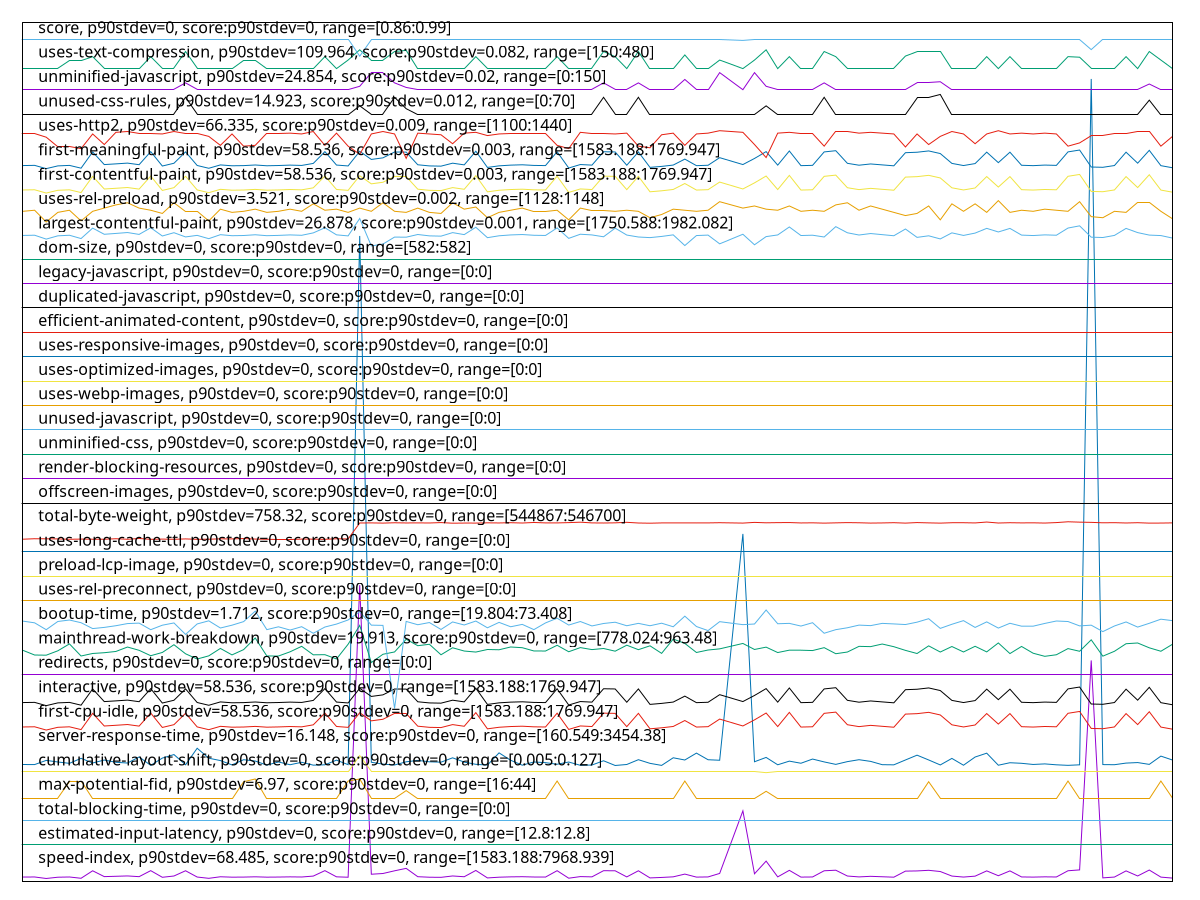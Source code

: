 reset

$speedIndexP90Stdev68485ScoreP90Stdev0Range15831887968939 <<EOF
0 0.18194308493495326
1 0.18541375935605453
2 0.12372065860204007
3 0.17564528990538086
4 0.18485036750955874
5 0.13241710288588449
6 0.4390849839740669
7 0.20018219031416207
8 0.21374762725935925
9 0.22800234420913812
10 0.19827185162824668
11 0.4447320745930896
12 0.17293333155811785
13 0.22526498242190307
14 0.44047144727566545
15 0.18305011039685626
16 0.13055474847547188
17 0.1940791549910439
18 0.1776075645130173
19 0.18073613927582555
20 0.19259954574288063
21 0.17797789021572452
22 0.1826092195831155
23 0.19026017118187788
24 0.18410124829081997
25 0.22221205345812356
26 0.4449213772642908
27 0.1912520343825732
28 0.1746438298495847
29 12.14001913941219
30 0.29759271584283153
31 0.3274438277201841
32 0.43812078229689666
33 0.5380864508292214
34 0.19671998370638422
35 0.17510447889441538
36 0.17062048947886366
37 0.22664636503550728
38 0.1949219846772352
39 0.45283596011787663
40 0.14639972076751473
41 0.1763373925144034
42 0.18993274906667956
43 0.19637223883920818
44 0.18444391247000214
45 0.18147509711857523
46 0.44258237905054676
47 0.1354593059527871
48 0.2011401822615615
49 0.18996605579908676
50 0.4429079194294503
51 0.438857670229722
52 0.1880060392750038
53 0.43934767436074296
54 0.14732722858694824
55 0.16606593495227795
56 0.19120913079506519
57 0.3036462615014117
58 0.18010274683918315
59 0.18727667828735495
60 0.33092240543372187
62 2.8929547109605314
63 0.31591518213987557
64 0.8354593059527868
65 0.18976790896730433
66 0.45740368679852184
67 0.18035113603002362
68 0.18557408328832414
69 0.43941918033992433
70 0.46254948286875885
71 0.22422344138303973
72 0.18851523711622598
73 0.2121314039562341
74 0.19442915794177296
75 0.17701086593411297
76 0.425001316853435
77 0.4334352589242316
78 0.45835321093259696
79 0.4087619326341181
80 0.22279746161926228
81 0.18204752129928403
82 0.21914501147213672
83 0.43529065091035557
84 0.23684499940304438
85 0.4345793545911314
86 0.18711578983419752
87 0.1801716183875528
88 0.1908529181145644
89 0.18523029006736635
90 0.44019069222056384
91 0.47515184717856274
92 9.05577729187588
93 0.14890167734434145
94 0.18218244179158072
95 0.43479311983415725
96 0.22685072159706188
97 0.46970309156495293
98 0.17973580826180635
99 0.14020410401872097
EOF

$estimatedInputLatencyP90Stdev0ScoreP90Stdev0Range128128 <<EOF
0 1.5000000000001847
1 1.5000000000001847
2 1.5000000000001847
3 1.5000000000001847
4 1.5000000000001847
5 1.5000000000001847
6 1.5000000000001847
7 1.5000000000001847
8 1.5000000000001847
9 1.5000000000001847
10 1.5000000000001847
11 1.5000000000001847
12 1.5000000000001847
13 1.5000000000001847
14 1.5000000000001847
15 1.5000000000001847
16 1.5000000000001847
17 1.5000000000001847
18 1.5000000000001847
19 1.5000000000001847
20 1.5000000000001847
21 1.5000000000001847
22 1.5000000000001847
23 1.5000000000001847
24 1.5000000000001847
25 1.5000000000001847
26 1.5000000000001847
27 1.5000000000001847
28 1.5000000000001847
29 1.5000000000001847
30 1.5000000000001847
31 1.5000000000001847
32 1.5000000000001847
33 1.5000000000001847
34 1.5000000000001847
35 1.5000000000001847
36 1.5000000000001847
37 1.5000000000001847
38 1.5000000000001847
39 1.5000000000001847
40 1.5000000000001847
41 1.5000000000001847
42 1.5000000000001847
43 1.5000000000001847
44 1.5000000000001847
45 1.5000000000001847
46 1.5000000000001847
47 1.5000000000001847
48 1.5000000000001847
49 1.5000000000001847
50 1.5000000000001847
51 1.5000000000001847
52 1.5000000000001847
53 1.5000000000001847
54 1.5000000000001847
55 1.5000000000001847
56 1.5000000000001847
57 1.5000000000001847
58 1.5000000000001847
59 1.5000000000001847
60 1.5000000000001847
62 1.5000000000001847
63 1.5000000000001847
64 1.5000000000001847
65 1.5000000000001847
66 1.5000000000001847
67 1.5000000000001847
68 1.5000000000001847
69 1.5000000000001847
70 1.5000000000001847
71 1.5000000000001847
72 1.5000000000001847
73 1.5000000000001847
74 1.5000000000001847
75 1.5000000000001847
76 1.5000000000001847
77 1.5000000000001847
78 1.5000000000001847
79 1.5000000000001847
80 1.5000000000001847
81 1.5000000000001847
82 1.5000000000001847
83 1.5000000000001847
84 1.5000000000001847
85 1.5000000000001847
86 1.5000000000001847
87 1.5000000000001847
88 1.5000000000001847
89 1.5000000000001847
90 1.5000000000001847
91 1.5000000000001847
92 1.5000000000001847
93 1.5000000000001847
94 1.5000000000001847
95 1.5000000000001847
96 1.5000000000001847
97 1.5000000000001847
98 1.5000000000001847
99 1.5000000000001847
EOF

$totalBlockingTimeP90Stdev0ScoreP90Stdev0Range00 <<EOF
0 2.5
1 2.5
2 2.5
3 2.5
4 2.5
5 2.5
6 2.5
7 2.5
8 2.5
9 2.5
10 2.5
11 2.5
12 2.5
13 2.5
14 2.5
15 2.5
16 2.5
17 2.5
18 2.5
19 2.5
20 2.5
21 2.5
22 2.5
23 2.5
24 2.5
25 2.5
26 2.5
27 2.5
28 2.5
29 2.5
30 2.5
31 2.5
32 2.5
33 2.5
34 2.5
35 2.5
36 2.5
37 2.5
38 2.5
39 2.5
40 2.5
41 2.5
42 2.5
43 2.5
44 2.5
45 2.5
46 2.5
47 2.5
48 2.5
49 2.5
50 2.5
51 2.5
52 2.5
53 2.5
54 2.5
55 2.5
56 2.5
57 2.5
58 2.5
59 2.5
60 2.5
62 2.5
63 2.5
64 2.5
65 2.5
66 2.5
67 2.5
68 2.5
69 2.5
70 2.5
71 2.5
72 2.5
73 2.5
74 2.5
75 2.5
76 2.5
77 2.5
78 2.5
79 2.5
80 2.5
81 2.5
82 2.5
83 2.5
84 2.5
85 2.5
86 2.5
87 2.5
88 2.5
89 2.5
90 2.5
91 2.5
92 2.5
93 2.5
94 2.5
95 2.5
96 2.5
97 2.5
98 2.5
99 2.5
EOF

$maxPotentialFidP90Stdev697ScoreP90Stdev0Range1644 <<EOF
0 3.4157171717171715
1 3.4157171717171715
2 3.4157171717171715
3 3.4157171717171715
4 4.087717171717172
5 4.087717171717172
6 3.4157171717171715
7 3.4157171717171715
8 3.4157171717171715
9 3.4157171717171715
10 3.4157171717171715
11 3.4157171717171715
12 3.4157171717171715
13 3.4157171717171715
14 3.4157171717171715
15 3.4157171717171715
16 3.4157171717171715
17 3.4157171717171715
18 3.4157171717171715
19 4.087717171717172
20 4.199717171717172
21 3.4157171717171715
22 3.4157171717171715
23 3.4157171717171715
24 3.4157171717171715
25 3.4157171717171715
26 3.4157171717171715
27 3.4157171717171715
28 4.115717171717171
29 4.199717171717172
30 3.4157171717171715
31 3.4157171717171715
32 3.4157171717171715
33 3.7237171717171713
34 3.4157171717171715
35 3.4157171717171715
36 3.4157171717171715
37 3.4157171717171715
38 3.4157171717171715
39 3.4157171717171715
40 3.4157171717171715
41 3.4157171717171715
42 3.4157171717171715
43 3.4157171717171715
44 3.4157171717171715
45 3.4157171717171715
46 4.115717171717171
47 3.4157171717171715
48 3.4157171717171715
49 3.4157171717171715
50 3.4157171717171715
51 3.4157171717171715
52 3.4157171717171715
53 3.4157171717171715
54 3.4157171717171715
55 3.4157171717171715
56 3.4157171717171715
57 4.115717171717171
58 3.4157171717171715
59 3.4157171717171715
60 3.4157171717171715
62 3.4157171717171715
63 3.4157171717171715
64 3.6957171717171713
65 3.4157171717171715
66 3.4157171717171715
67 3.4157171717171715
68 3.4157171717171715
69 3.4157171717171715
70 3.4157171717171715
71 3.4157171717171715
72 3.4157171717171715
73 3.4157171717171715
74 3.4157171717171715
75 3.4157171717171715
76 3.4157171717171715
77 3.4157171717171715
78 4.087717171717172
79 3.4157171717171715
80 3.4157171717171715
81 3.4157171717171715
82 3.4157171717171715
83 3.4157171717171715
84 3.4157171717171715
85 3.4157171717171715
86 3.4157171717171715
87 3.4157171717171715
88 3.4157171717171715
89 3.4157171717171715
90 4.115717171717171
91 3.4157171717171715
92 3.4157171717171715
93 3.4157171717171715
94 3.4157171717171715
95 3.4157171717171715
96 3.4157171717171715
97 3.4157171717171715
98 4.115717171717171
99 3.4157171717171715
EOF

$cumulativeLayoutShiftP90Stdev0ScoreP90Stdev0Range00050127 <<EOF
0 4.493633407964106
1 4.493633407964106
2 4.493633407964106
3 4.493633407964106
4 4.493633407964106
5 4.493633407964106
6 4.493633407964106
7 4.493633407964106
8 4.493633407964106
9 4.493633407964106
10 4.493633407964106
11 4.493633407964106
12 4.493633407964106
13 4.493633407964106
14 4.493633407964106
15 4.493633407964106
16 4.493633407964106
17 4.493633407964106
18 4.493633407964106
19 4.493633407964106
20 4.493633407964106
21 4.493633407964106
22 4.493633407964106
23 4.493633407964106
24 4.493633407964106
25 4.493633407964106
26 4.493633407964106
27 4.493633407964106
28 4.493633407964106
29 5.158779713740845
30 4.493633407964106
31 4.493633407964106
32 4.493633407964106
33 4.493633407964106
34 4.493633407964106
35 4.493633407964106
36 4.493633407964106
37 4.493633407964106
38 4.493633407964106
39 4.493633407964106
40 4.493633407964106
41 4.493633407964106
42 4.493633407964106
43 4.493633407964106
44 4.493633407964106
45 4.493633407964106
46 4.493633407964106
47 4.493633407964106
48 4.493633407964106
49 4.493633407964106
50 4.493633407964106
51 4.493633407964106
52 4.493633407964106
53 4.493633407964106
54 4.493633407964106
55 4.493633407964106
56 4.493633407964106
57 4.493633407964106
58 4.493633407964106
59 4.493633407964106
60 4.493633407964106
62 4.493633407964106
63 4.493633407964106
64 4.458779713740845
65 4.493633407964106
66 4.493633407964106
67 4.493633407964106
68 4.493633407964106
69 4.493633407964106
70 4.493633407964106
71 4.493633407964106
72 4.493633407964106
73 4.493633407964106
74 4.493633407964106
75 4.493633407964106
76 4.493633407964106
77 4.493633407964106
78 4.493633407964106
79 4.493633407964106
80 4.493633407964106
81 4.493633407964106
82 4.493633407964106
83 4.493633407964106
84 4.493633407964106
85 4.493633407964106
86 4.493633407964106
87 4.493633407964106
88 4.493633407964106
89 4.493633407964106
90 4.493633407964106
91 4.493633407964106
92 4.493633407964106
93 4.493633407964106
94 4.493633407964106
95 4.493633407964106
96 4.493633407964106
97 4.493633407964106
98 4.493633407964106
99 4.493633407964106
EOF

$serverResponseTimeP90Stdev16148ScoreP90Stdev0Range160549345438 <<EOF
0 4.792812508702137
1 4.789951985147036
2 4.961651709463316
3 4.896576933303859
4 4.840809532293832
5 5.04594749613779
6 4.856145354099683
7 4.975689622074017
8 4.884093096176825
9 4.85356661346195
10 5.1026200180339085
11 4.758896092102561
12 5.056159992173312
13 5.200031518680424
14 4.781891285935053
15 5.458896092102561
16 5.051830781897384
17 4.95453028664256
18 4.777322987123177
19 4.9893603630045105
20 4.935727681065454
21 4.767195879850494
22 4.897089265880892
23 4.783522211305274
24 4.883743002249186
25 4.766803091541435
26 4.780465293595645
27 4.9720520607770835
28 4.78694630069511
29 26.448316424386835
30 4.885100683578322
31 4.809608478352531
32 4.772942543589545
33 4.903501961970087
34 4.961258921154258
35 4.90355319522779
36 4.888917561277218
37 5.0672007592083705
38 4.892034251120834
39 4.800898824542972
40 4.77020156430242
41 5.269862448930003
42 4.9668006518624965
43 4.7650696996558075
44 4.896790405210956
45 4.868953668525504
46 4.803477565180704
47 4.894698380521405
48 4.76012569028744
49 4.772242355734267
50 4.946392737544021
51 4.753132350610941
52 4.793760323969647
53 4.99023986726175
54 4.8404935938713285
55 4.756675984268752
56 5.068515746156088
57 4.977508402722484
58 5.259675569523333
59 4.988506475376123
60 4.967560611851762
62 14.239593352343116
63 4.90610631923667
64 5.08330507987977
65 4.781848591553634
66 4.931261848768984
67 4.844694721002998
68 5.016616456102659
69 4.8994118402301075
70 4.79827738952382
71 4.911084484110173
72 4.989744612437285
73 4.92117743587772
74 4.786007024303883
75 4.779474783946714
76 4.978541606752833
77 5.1756871823950785
78 4.979258872360679
79 4.775145573670787
80 5.042719800902483
81 4.7634900075432896
82 5.099281317406911
83 5.2574896171946595
84 4.763908412481199
85 4.865862595310739
86 4.842440457664053
87 4.794870377886552
88 4.818087582502424
89 4.780729998760445
90 4.758580153680057
91 4.780431138090509
92 32.87874775962312
93 4.789687279982236
94 4.7847603483664365
95 4.8511330337210445
96 4.872454607801895
97 4.798371317162943
98 5.136698673282877
99 4.976671592846664
EOF

$firstCpuIdleP90Stdev58536ScoreP90Stdev0Range15831881769947 <<EOF
0 6.33110110638206
1 6.33862516322334
2 6.204881014257411
3 6.3174481496284285
4 6.337403788999593
5 6.223733990125976
6 6.888557678188934
7 6.370641567098543
8 6.400050006574141
9 6.430952732549936
10 6.366500153898984
11 6.9007999762699805
12 6.311568909377043
13 6.425018420314514
14 6.891563384695471
15 6.333501021064192
16 6.219696601785152
17 6.3574108288891935
18 6.321702154439796
19 6.328484575229384
20 6.3542031917745225
21 6.322504981584864
22 6.332545216185689
23 6.349131673955675
24 6.335779777381443
25 6.418399991655171
26 6.901210364536211
27 6.351281928976842
28 6.315277089635514
29 6.914264464456021
30 6.5818173335606955
31 6.646531402150666
32 6.886467390439274
33 6.882273760840034
34 6.363135867585274
35 6.31627572827938
36 6.306554911185968
37 6.428013112424243
38 6.359237994937343
39 6.918368347118311
40 6.254046833961642
41 6.31894855523796
42 6.348421857272536
43 6.362381993314906
44 6.3365226372550065
45 6.330086558053917
46 6.8961396625986096
47 6.230329166169837
48 6.372718392807662
49 6.3484940627627156
50 6.896845399875523
51 6.888064885916961
52 6.344244953238818
53 6.889127163297935
54 6.256057573289917
55 6.296681116359123
56 6.351188918514914
57 6.59494078338633
58 6.327111447094068
59 6.34266377538603
60 6.654072592498092
62 6.371834793419338
63 6.621538511972944
64 6.902499456903292
65 6.348064501287232
66 6.928270697788733
67 6.3276499287157595
68 6.338972728633705
69 6.889282180734484
70 6.939426242051455
71 6.42276046896901
72 6.345348840563288
73 6.39654620456754
74 6.358169598447032
75 6.320408574725867
76 6.858025770238988
77 6.8763096689391725
78 6.930329166169837
79 6.822820494517749
80 6.4196690949317485
81 6.331327513427544
82 6.41175096744914
83 6.880331963476964
84 6.450122678282177
85 6.878789947923935
86 6.3423149861537995
87 6.327260753361901
88 6.350416686916532
89 6.338227421116409
90 6.890954737286709
91 6.966746841421129
92 6.27115831131278
93 6.259470812478325
94 6.331620006853871
95 6.8792533684710895
96 6.428456135940272
97 6.95493451275619
98 6.326315962880205
99 6.240615388966026
EOF

$interactiveP90Stdev58536ScoreP90Stdev0Range15831881769947 <<EOF
0 7.33110110638206
1 7.33862516322334
2 7.204881014257411
3 7.3174481496284285
4 7.337403788999593
5 7.223733990125976
6 7.888557678188934
7 7.370641567098543
8 7.400050006574141
9 7.430952732549936
10 7.366500153898984
11 7.9007999762699805
12 7.311568909377043
13 7.425018420314514
14 7.891563384695471
15 7.333501021064192
16 7.219696601785152
17 7.3574108288891935
18 7.321702154439796
19 7.328484575229384
20 7.3542031917745225
21 7.322504981584864
22 7.332545216185689
23 7.349131673955675
24 7.335779777381443
25 7.418399991655171
26 7.901210364536211
27 7.351281928976842
28 7.315277089635514
29 7.914264464456021
30 7.5818173335606955
31 7.646531402150666
32 7.886467390439274
33 7.882273760840034
34 7.363135867585274
35 7.31627572827938
36 7.306554911185968
37 7.428013112424243
38 7.359237994937343
39 7.918368347118311
40 7.254046833961642
41 7.31894855523796
42 7.348421857272536
43 7.362381993314906
44 7.3365226372550065
45 7.330086558053917
46 7.8961396625986096
47 7.230329166169837
48 7.372718392807662
49 7.3484940627627156
50 7.896845399875523
51 7.888064885916961
52 7.344244953238818
53 7.889127163297935
54 7.256057573289917
55 7.296681116359123
56 7.351188918514914
57 7.59494078338633
58 7.327111447094068
59 7.34266377538603
60 7.654072592498092
62 7.371834793419338
63 7.621538511972944
64 7.902499456903292
65 7.348064501287232
66 7.928270697788733
67 7.3276499287157595
68 7.338972728633705
69 7.889282180734484
70 7.939426242051455
71 7.42276046896901
72 7.345348840563288
73 7.39654620456754
74 7.358169598447032
75 7.320408574725867
76 7.858025770238988
77 7.8763096689391725
78 7.930329166169837
79 7.822820494517749
80 7.4196690949317485
81 7.331327513427544
82 7.41175096744914
83 7.880331963476964
84 7.450122678282177
85 7.878789947923935
86 7.3423149861537995
87 7.327260753361901
88 7.350416686916532
89 7.338227421116409
90 7.890954737286709
91 7.966746841421129
92 7.27115831131278
93 7.259470812478325
94 7.331620006853871
95 7.8792533684710895
96 7.428456135940272
97 7.95493451275619
98 7.326315962880205
99 7.240615388966026
EOF

$redirectsP90Stdev0ScoreP90Stdev0Range00 <<EOF
0 8.5
1 8.5
2 8.5
3 8.5
4 8.5
5 8.5
6 8.5
7 8.5
8 8.5
9 8.5
10 8.5
11 8.5
12 8.5
13 8.5
14 8.5
15 8.5
16 8.5
17 8.5
18 8.5
19 8.5
20 8.5
21 8.5
22 8.5
23 8.5
24 8.5
25 8.5
26 8.5
27 8.5
28 8.5
29 8.5
30 8.5
31 8.5
32 8.5
33 8.5
34 8.5
35 8.5
36 8.5
37 8.5
38 8.5
39 8.5
40 8.5
41 8.5
42 8.5
43 8.5
44 8.5
45 8.5
46 8.5
47 8.5
48 8.5
49 8.5
50 8.5
51 8.5
52 8.5
53 8.5
54 8.5
55 8.5
56 8.5
57 8.5
58 8.5
59 8.5
60 8.5
62 8.5
63 8.5
64 8.5
65 8.5
66 8.5
67 8.5
68 8.5
69 8.5
70 8.5
71 8.5
72 8.5
73 8.5
74 8.5
75 8.5
76 8.5
77 8.5
78 8.5
79 8.5
80 8.5
81 8.5
82 8.5
83 8.5
84 8.5
85 8.5
86 8.5
87 8.5
88 8.5
89 8.5
90 8.5
91 8.5
92 8.5
93 8.5
94 8.5
95 8.5
96 8.5
97 8.5
98 8.5
99 8.5
EOF

$mainthreadWorkBreakdownP90Stdev19913ScoreP90Stdev0Range77802496348 <<EOF
0 9.469573940322459
1 9.27850368424892
2 9.27160939665864
3 9.451090683592325
4 9.734117604143867
5 9.238516816225282
6 9.341832640256806
7 9.373053914058508
8 9.424268621872034
9 9.60558838549646
10 9.47134675713139
11 9.250237105128765
12 9.383493835266645
13 9.700401254833295
14 9.3289304734807
15 9.114912088713796
16 9.244360545706574
17 9.548694097906175
18 9.283723644852994
19 9.499547676369744
20 9.97689501714453
21 9.239009265338876
22 9.237630407820816
23 9.40962646822791
24 9.635135332311956
25 9.286908149120883
26 9.292522069015828
27 9.116422265995475
28 9.720099219376962
29 10.492686218720369
30 8.970558838549643
31 9.309035529291599
32 9.404308017801117
33 9.92541766980375
34 9.660315896986946
35 9.718359232508938
36 9.289009265338878
37 9.57581162909462
38 9.4418326402568
39 9.399974465601511
40 9.50450499744656
41 9.49386809659298
42 9.607853651418978
43 9.578569344130738
44 9.444557525352005
45 9.442554898956733
46 9.677617275844458
47 9.412843802436711
48 9.582935726271245
49 9.500631064419638
50 9.546100532574595
51 9.435956080834611
52 9.681031589698694
53 9.497610709856275
54 9.655719705260083
55 9.346363172101844
56 9.932574596921281
57 9.753421609396657
58 9.382476107098558
59 9.48316553585759
60 9.530736120230536
62 9.752469541110383
63 9.505555555555556
64 9.601451812942294
65 9.379816881885166
66 9.477288976435393
67 9.47617275844459
68 9.461103815568684
69 9.580145181294231
70 9.33208214780769
71 9.400992193769603
72 9.633625155030273
73 9.622233165535857
74 9.729094623185237
75 9.619508280440648
76 9.468851681622528
77 9.340125483329679
78 9.653585759101187
79 9.401156343474135
80 9.626796527321808
81 9.403158969869407
82 9.63638287006639
83 9.406540453782732
84 9.772988254176699
85 9.33772889764354
86 9.629587072298825
87 9.351714452469535
88 9.22541766980375
89 9.289534544393373
90 9.542062449843147
91 9.43241044721675
92 9.901320493178668
93 9.23211497774859
94 9.431458378930465
95 9.741471510906834
96 9.771445246954105
97 9.573809002699342
98 9.432640256803094
99 9.719705260086084
EOF

$bootupTimeP90Stdev1712ScoreP90Stdev0Range1980473408 <<EOF
0 10.666836464385906
1 10.597317977713509
2 10.316535518556154
3 10.652692010387625
4 10.712279284678255
5 10.602133110989516
6 10.361677393018748
7 10.410129671608606
8 10.478745320791754
9 10.566922448908695
10 10.58558109035323
11 10.316535518556154
12 10.500112474704048
13 10.592502844437496
14 10.122726404196738
15 10.551273265761658
16 10.679777135065187
17 10.385151167739302
18 10.500714366363548
19 10.646673093792614
20 11.075821847017036
21 10.318341193534657
22 10.434807229648158
23 10.300886335409121
24 10.43871952543492
25 10.16997489946759
26 10.425176963096138
27 10.546157186655897
28 10.714686851316259
29 11.058066043061746
30 10.502820987171805
31 10.492588828960283
32 7.089794331969729
33 10.654798631195879
34 10.519373007808088
35 10.609355810903534
36 10.326165785108174
37 10.633732423113337
38 10.508839903766818
39 10.670146868513164
40 10.393577650972322
41 10.615675673328296
42 10.43601101296716
43 10.533517461806369
44 10.31924403102391
45 10.593405681926749
46 10.786612904626663
47 10.50583044546931
48 10.65088633540912
49 10.469716945899233
50 10.570232853035947
51 10.622296481582811
52 10.477541537472751
53 10.57534893214171
54 10.478143429132253
55 10.582571632055725
56 10.43601101296716
57 10.870576791127093
58 10.445641279519183
59 10.279820127326577
60 10.644867418814108
62 10.523285303594847
63 10.549166644953402
64 11.122769396458136
65 10.559699748994678
66 10.57504798631196
67 10.464901812623221
68 10.602434056819266
69 10.170576791127091
70 10.317137410215654
71 10.394781434291323
72 10.503723824661055
73 10.48295856240826
74 10.574747040482208
75 10.552477049080661
76 10.527197599381607
77 10.624403102391064
78 10.76644953403337
79 10.369802930422019
80 10.53803164925263
81 10.687300780808949
82 10.408925888289602
83 10.636139989751339
84 10.382442655271545
85 10.579261227928466
86 10.460086679347214
87 10.460387625176962
88 10.572339473844202
89 10.671952543491669
90 10.650886335409123
91 10.472124512537238
92 10.501617203852799
93 10.237687711161485
94 10.46821221675048
95 10.633130531453833
96 10.422769396458133
97 10.578057444609467
98 10.746286163440079
99 10.686698889149449
EOF

$usesRelPreconnectP90Stdev0ScoreP90Stdev0Range00 <<EOF
0 11.5
1 11.5
2 11.5
3 11.5
4 11.5
5 11.5
6 11.5
7 11.5
8 11.5
9 11.5
10 11.5
11 11.5
12 11.5
13 11.5
14 11.5
15 11.5
16 11.5
17 11.5
18 11.5
19 11.5
20 11.5
21 11.5
22 11.5
23 11.5
24 11.5
25 11.5
26 11.5
27 11.5
28 11.5
29 11.5
30 11.5
31 11.5
32 11.5
33 11.5
34 11.5
35 11.5
36 11.5
37 11.5
38 11.5
39 11.5
40 11.5
41 11.5
42 11.5
43 11.5
44 11.5
45 11.5
46 11.5
47 11.5
48 11.5
49 11.5
50 11.5
51 11.5
52 11.5
53 11.5
54 11.5
55 11.5
56 11.5
57 11.5
58 11.5
59 11.5
60 11.5
62 11.5
63 11.5
64 11.5
65 11.5
66 11.5
67 11.5
68 11.5
69 11.5
70 11.5
71 11.5
72 11.5
73 11.5
74 11.5
75 11.5
76 11.5
77 11.5
78 11.5
79 11.5
80 11.5
81 11.5
82 11.5
83 11.5
84 11.5
85 11.5
86 11.5
87 11.5
88 11.5
89 11.5
90 11.5
91 11.5
92 11.5
93 11.5
94 11.5
95 11.5
96 11.5
97 11.5
98 11.5
99 11.5
EOF

$preloadLcpImageP90Stdev0ScoreP90Stdev0Range00 <<EOF
0 12.5
1 12.5
2 12.5
3 12.5
4 12.5
5 12.5
6 12.5
7 12.5
8 12.5
9 12.5
10 12.5
11 12.5
12 12.5
13 12.5
14 12.5
15 12.5
16 12.5
17 12.5
18 12.5
19 12.5
20 12.5
21 12.5
22 12.5
23 12.5
24 12.5
25 12.5
26 12.5
27 12.5
28 12.5
29 12.5
30 12.5
31 12.5
32 12.5
33 12.5
34 12.5
35 12.5
36 12.5
37 12.5
38 12.5
39 12.5
40 12.5
41 12.5
42 12.5
43 12.5
44 12.5
45 12.5
46 12.5
47 12.5
48 12.5
49 12.5
50 12.5
51 12.5
52 12.5
53 12.5
54 12.5
55 12.5
56 12.5
57 12.5
58 12.5
59 12.5
60 12.5
62 12.5
63 12.5
64 12.5
65 12.5
66 12.5
67 12.5
68 12.5
69 12.5
70 12.5
71 12.5
72 12.5
73 12.5
74 12.5
75 12.5
76 12.5
77 12.5
78 12.5
79 12.5
80 12.5
81 12.5
82 12.5
83 12.5
84 12.5
85 12.5
86 12.5
87 12.5
88 12.5
89 12.5
90 12.5
91 12.5
92 12.5
93 12.5
94 12.5
95 12.5
96 12.5
97 12.5
98 12.5
99 12.5
EOF

$usesLongCacheTtlP90Stdev0ScoreP90Stdev0Range00 <<EOF
0 13.5
1 13.5
2 13.5
3 13.5
4 13.5
5 13.5
6 13.5
7 13.5
8 13.5
9 13.5
10 13.5
11 13.5
12 13.5
13 13.5
14 13.5
15 13.5
16 13.5
17 13.5
18 13.5
19 13.5
20 13.5
21 13.5
22 13.5
23 13.5
24 13.5
25 13.5
26 13.5
27 13.5
28 13.5
29 13.5
30 13.5
31 13.5
32 13.5
33 13.5
34 13.5
35 13.5
36 13.5
37 13.5
38 13.5
39 13.5
40 13.5
41 13.5
42 13.5
43 13.5
44 13.5
45 13.5
46 13.5
47 13.5
48 13.5
49 13.5
50 13.5
51 13.5
52 13.5
53 13.5
54 13.5
55 13.5
56 13.5
57 13.5
58 13.5
59 13.5
60 13.5
62 13.5
63 13.5
64 13.5
65 13.5
66 13.5
67 13.5
68 13.5
69 13.5
70 13.5
71 13.5
72 13.5
73 13.5
74 13.5
75 13.5
76 13.5
77 13.5
78 13.5
79 13.5
80 13.5
81 13.5
82 13.5
83 13.5
84 13.5
85 13.5
86 13.5
87 13.5
88 13.5
89 13.5
90 13.5
91 13.5
92 13.5
93 13.5
94 13.5
95 13.5
96 13.5
97 13.5
98 13.5
99 13.5
EOF

$totalByteWeightP90Stdev75832ScoreP90Stdev0Range544867546700 <<EOF
0 14.02338123386329
1 14.04260769126239
2 14.039076301127864
3 14.035937287674955
4 14.020634597091998
5 14.02769737736105
6 14.022988857181673
7 14.020242220410381
8 14.04260769126239
9 14.020634597091998
10 14.052024731621145
11 14.018280337002295
12 14.02769737736105
13 14.020242220410381
14 14.03515253431172
15 14.018672713683912
16 14.022596480500056
17 14.037899171083012
18 14.03515253431172
19 14.049278094849825
20 14.028482130724285
21 14.020242220410381
22 14.02338123386329
23 14.02338123386329
24 14.02769737736105
25 14.025735493952965
26 14.018672713683912
27 14.04103818453595
28 14.033190650903663
29 14.687674955836371
30 14.691206345970926
31 14.68335881233864
32 14.696307242831892
33 14.688852085881223
34 14.691991099334132
35 14.687674955836371
36 14.70415477646418
37 14.679042668840879
38 14.684535942383462
39 14.684143565701845
40 14.6935606060606
41 14.688852085881223
42 14.699446256284801
43 14.686497825791548
44 14.70847091996194
45 14.691206345970926
46 14.690813969289309
47 14.702585269737739
48 14.72024222041037
49 14.691206345970926
50 14.686890202473165
51 14.6935606060606
52 14.715141323549403
53 14.686890202473165
54 14.678650292159261
55 14.690421592607692
56 14.692383476015749
57 14.691206345970926
58 14.689636839244457
59 14.691206345970926
60 14.699053879603213
62 14.68335881233864
63 14.712002310096466
64 14.69513011278707
65 14.702192893056122
66 14.705724283190648
67 14.68924446256284
68 14.694345359423835
69 14.68178930561217
70 14.693168229378983
71 14.703370023100945
72 14.69669961951351
73 14.683751189020228
74 14.689636839244457
75 14.699838632966419
76 14.682574058975405
77 14.704547153145796
78 14.691991099334132
79 14.682181682293788
80 14.698269126239978
81 14.698661502921595
82 14.689636839244457
83 14.726127870634599
84 14.686497825791548
85 14.698661502921595
86 14.691598722652515
87 14.694737736105452
88 14.684535942383462
89 14.70415477646418
90 14.737506794401412
91 14.721811727136838
92 14.713179440141317
93 14.695522489468658
94 14.700623386329653
95 14.687674955836371
96 14.699053879603213
97 14.682181682293788
98 14.684535942383462
99 14.691991099334132
EOF

$offscreenImagesP90Stdev0ScoreP90Stdev0Range00 <<EOF
0 15.5
1 15.5
2 15.5
3 15.5
4 15.5
5 15.5
6 15.5
7 15.5
8 15.5
9 15.5
10 15.5
11 15.5
12 15.5
13 15.5
14 15.5
15 15.5
16 15.5
17 15.5
18 15.5
19 15.5
20 15.5
21 15.5
22 15.5
23 15.5
24 15.5
25 15.5
26 15.5
27 15.5
28 15.5
29 15.5
30 15.5
31 15.5
32 15.5
33 15.5
34 15.5
35 15.5
36 15.5
37 15.5
38 15.5
39 15.5
40 15.5
41 15.5
42 15.5
43 15.5
44 15.5
45 15.5
46 15.5
47 15.5
48 15.5
49 15.5
50 15.5
51 15.5
52 15.5
53 15.5
54 15.5
55 15.5
56 15.5
57 15.5
58 15.5
59 15.5
60 15.5
62 15.5
63 15.5
64 15.5
65 15.5
66 15.5
67 15.5
68 15.5
69 15.5
70 15.5
71 15.5
72 15.5
73 15.5
74 15.5
75 15.5
76 15.5
77 15.5
78 15.5
79 15.5
80 15.5
81 15.5
82 15.5
83 15.5
84 15.5
85 15.5
86 15.5
87 15.5
88 15.5
89 15.5
90 15.5
91 15.5
92 15.5
93 15.5
94 15.5
95 15.5
96 15.5
97 15.5
98 15.5
99 15.5
EOF

$renderBlockingResourcesP90Stdev0ScoreP90Stdev0Range00 <<EOF
0 16.5
1 16.5
2 16.5
3 16.5
4 16.5
5 16.5
6 16.5
7 16.5
8 16.5
9 16.5
10 16.5
11 16.5
12 16.5
13 16.5
14 16.5
15 16.5
16 16.5
17 16.5
18 16.5
19 16.5
20 16.5
21 16.5
22 16.5
23 16.5
24 16.5
25 16.5
26 16.5
27 16.5
28 16.5
29 16.5
30 16.5
31 16.5
32 16.5
33 16.5
34 16.5
35 16.5
36 16.5
37 16.5
38 16.5
39 16.5
40 16.5
41 16.5
42 16.5
43 16.5
44 16.5
45 16.5
46 16.5
47 16.5
48 16.5
49 16.5
50 16.5
51 16.5
52 16.5
53 16.5
54 16.5
55 16.5
56 16.5
57 16.5
58 16.5
59 16.5
60 16.5
62 16.5
63 16.5
64 16.5
65 16.5
66 16.5
67 16.5
68 16.5
69 16.5
70 16.5
71 16.5
72 16.5
73 16.5
74 16.5
75 16.5
76 16.5
77 16.5
78 16.5
79 16.5
80 16.5
81 16.5
82 16.5
83 16.5
84 16.5
85 16.5
86 16.5
87 16.5
88 16.5
89 16.5
90 16.5
91 16.5
92 16.5
93 16.5
94 16.5
95 16.5
96 16.5
97 16.5
98 16.5
99 16.5
EOF

$unminifiedCssP90Stdev0ScoreP90Stdev0Range00 <<EOF
0 17.5
1 17.5
2 17.5
3 17.5
4 17.5
5 17.5
6 17.5
7 17.5
8 17.5
9 17.5
10 17.5
11 17.5
12 17.5
13 17.5
14 17.5
15 17.5
16 17.5
17 17.5
18 17.5
19 17.5
20 17.5
21 17.5
22 17.5
23 17.5
24 17.5
25 17.5
26 17.5
27 17.5
28 17.5
29 17.5
30 17.5
31 17.5
32 17.5
33 17.5
34 17.5
35 17.5
36 17.5
37 17.5
38 17.5
39 17.5
40 17.5
41 17.5
42 17.5
43 17.5
44 17.5
45 17.5
46 17.5
47 17.5
48 17.5
49 17.5
50 17.5
51 17.5
52 17.5
53 17.5
54 17.5
55 17.5
56 17.5
57 17.5
58 17.5
59 17.5
60 17.5
62 17.5
63 17.5
64 17.5
65 17.5
66 17.5
67 17.5
68 17.5
69 17.5
70 17.5
71 17.5
72 17.5
73 17.5
74 17.5
75 17.5
76 17.5
77 17.5
78 17.5
79 17.5
80 17.5
81 17.5
82 17.5
83 17.5
84 17.5
85 17.5
86 17.5
87 17.5
88 17.5
89 17.5
90 17.5
91 17.5
92 17.5
93 17.5
94 17.5
95 17.5
96 17.5
97 17.5
98 17.5
99 17.5
EOF

$unusedJavascriptP90Stdev0ScoreP90Stdev0Range00 <<EOF
0 18.5
1 18.5
2 18.5
3 18.5
4 18.5
5 18.5
6 18.5
7 18.5
8 18.5
9 18.5
10 18.5
11 18.5
12 18.5
13 18.5
14 18.5
15 18.5
16 18.5
17 18.5
18 18.5
19 18.5
20 18.5
21 18.5
22 18.5
23 18.5
24 18.5
25 18.5
26 18.5
27 18.5
28 18.5
29 18.5
30 18.5
31 18.5
32 18.5
33 18.5
34 18.5
35 18.5
36 18.5
37 18.5
38 18.5
39 18.5
40 18.5
41 18.5
42 18.5
43 18.5
44 18.5
45 18.5
46 18.5
47 18.5
48 18.5
49 18.5
50 18.5
51 18.5
52 18.5
53 18.5
54 18.5
55 18.5
56 18.5
57 18.5
58 18.5
59 18.5
60 18.5
62 18.5
63 18.5
64 18.5
65 18.5
66 18.5
67 18.5
68 18.5
69 18.5
70 18.5
71 18.5
72 18.5
73 18.5
74 18.5
75 18.5
76 18.5
77 18.5
78 18.5
79 18.5
80 18.5
81 18.5
82 18.5
83 18.5
84 18.5
85 18.5
86 18.5
87 18.5
88 18.5
89 18.5
90 18.5
91 18.5
92 18.5
93 18.5
94 18.5
95 18.5
96 18.5
97 18.5
98 18.5
99 18.5
EOF

$usesWebpImagesP90Stdev0ScoreP90Stdev0Range00 <<EOF
0 19.5
1 19.5
2 19.5
3 19.5
4 19.5
5 19.5
6 19.5
7 19.5
8 19.5
9 19.5
10 19.5
11 19.5
12 19.5
13 19.5
14 19.5
15 19.5
16 19.5
17 19.5
18 19.5
19 19.5
20 19.5
21 19.5
22 19.5
23 19.5
24 19.5
25 19.5
26 19.5
27 19.5
28 19.5
29 19.5
30 19.5
31 19.5
32 19.5
33 19.5
34 19.5
35 19.5
36 19.5
37 19.5
38 19.5
39 19.5
40 19.5
41 19.5
42 19.5
43 19.5
44 19.5
45 19.5
46 19.5
47 19.5
48 19.5
49 19.5
50 19.5
51 19.5
52 19.5
53 19.5
54 19.5
55 19.5
56 19.5
57 19.5
58 19.5
59 19.5
60 19.5
62 19.5
63 19.5
64 19.5
65 19.5
66 19.5
67 19.5
68 19.5
69 19.5
70 19.5
71 19.5
72 19.5
73 19.5
74 19.5
75 19.5
76 19.5
77 19.5
78 19.5
79 19.5
80 19.5
81 19.5
82 19.5
83 19.5
84 19.5
85 19.5
86 19.5
87 19.5
88 19.5
89 19.5
90 19.5
91 19.5
92 19.5
93 19.5
94 19.5
95 19.5
96 19.5
97 19.5
98 19.5
99 19.5
EOF

$usesOptimizedImagesP90Stdev0ScoreP90Stdev0Range00 <<EOF
0 20.5
1 20.5
2 20.5
3 20.5
4 20.5
5 20.5
6 20.5
7 20.5
8 20.5
9 20.5
10 20.5
11 20.5
12 20.5
13 20.5
14 20.5
15 20.5
16 20.5
17 20.5
18 20.5
19 20.5
20 20.5
21 20.5
22 20.5
23 20.5
24 20.5
25 20.5
26 20.5
27 20.5
28 20.5
29 20.5
30 20.5
31 20.5
32 20.5
33 20.5
34 20.5
35 20.5
36 20.5
37 20.5
38 20.5
39 20.5
40 20.5
41 20.5
42 20.5
43 20.5
44 20.5
45 20.5
46 20.5
47 20.5
48 20.5
49 20.5
50 20.5
51 20.5
52 20.5
53 20.5
54 20.5
55 20.5
56 20.5
57 20.5
58 20.5
59 20.5
60 20.5
62 20.5
63 20.5
64 20.5
65 20.5
66 20.5
67 20.5
68 20.5
69 20.5
70 20.5
71 20.5
72 20.5
73 20.5
74 20.5
75 20.5
76 20.5
77 20.5
78 20.5
79 20.5
80 20.5
81 20.5
82 20.5
83 20.5
84 20.5
85 20.5
86 20.5
87 20.5
88 20.5
89 20.5
90 20.5
91 20.5
92 20.5
93 20.5
94 20.5
95 20.5
96 20.5
97 20.5
98 20.5
99 20.5
EOF

$usesResponsiveImagesP90Stdev0ScoreP90Stdev0Range00 <<EOF
0 21.5
1 21.5
2 21.5
3 21.5
4 21.5
5 21.5
6 21.5
7 21.5
8 21.5
9 21.5
10 21.5
11 21.5
12 21.5
13 21.5
14 21.5
15 21.5
16 21.5
17 21.5
18 21.5
19 21.5
20 21.5
21 21.5
22 21.5
23 21.5
24 21.5
25 21.5
26 21.5
27 21.5
28 21.5
29 21.5
30 21.5
31 21.5
32 21.5
33 21.5
34 21.5
35 21.5
36 21.5
37 21.5
38 21.5
39 21.5
40 21.5
41 21.5
42 21.5
43 21.5
44 21.5
45 21.5
46 21.5
47 21.5
48 21.5
49 21.5
50 21.5
51 21.5
52 21.5
53 21.5
54 21.5
55 21.5
56 21.5
57 21.5
58 21.5
59 21.5
60 21.5
62 21.5
63 21.5
64 21.5
65 21.5
66 21.5
67 21.5
68 21.5
69 21.5
70 21.5
71 21.5
72 21.5
73 21.5
74 21.5
75 21.5
76 21.5
77 21.5
78 21.5
79 21.5
80 21.5
81 21.5
82 21.5
83 21.5
84 21.5
85 21.5
86 21.5
87 21.5
88 21.5
89 21.5
90 21.5
91 21.5
92 21.5
93 21.5
94 21.5
95 21.5
96 21.5
97 21.5
98 21.5
99 21.5
EOF

$efficientAnimatedContentP90Stdev0ScoreP90Stdev0Range00 <<EOF
0 22.5
1 22.5
2 22.5
3 22.5
4 22.5
5 22.5
6 22.5
7 22.5
8 22.5
9 22.5
10 22.5
11 22.5
12 22.5
13 22.5
14 22.5
15 22.5
16 22.5
17 22.5
18 22.5
19 22.5
20 22.5
21 22.5
22 22.5
23 22.5
24 22.5
25 22.5
26 22.5
27 22.5
28 22.5
29 22.5
30 22.5
31 22.5
32 22.5
33 22.5
34 22.5
35 22.5
36 22.5
37 22.5
38 22.5
39 22.5
40 22.5
41 22.5
42 22.5
43 22.5
44 22.5
45 22.5
46 22.5
47 22.5
48 22.5
49 22.5
50 22.5
51 22.5
52 22.5
53 22.5
54 22.5
55 22.5
56 22.5
57 22.5
58 22.5
59 22.5
60 22.5
62 22.5
63 22.5
64 22.5
65 22.5
66 22.5
67 22.5
68 22.5
69 22.5
70 22.5
71 22.5
72 22.5
73 22.5
74 22.5
75 22.5
76 22.5
77 22.5
78 22.5
79 22.5
80 22.5
81 22.5
82 22.5
83 22.5
84 22.5
85 22.5
86 22.5
87 22.5
88 22.5
89 22.5
90 22.5
91 22.5
92 22.5
93 22.5
94 22.5
95 22.5
96 22.5
97 22.5
98 22.5
99 22.5
EOF

$duplicatedJavascriptP90Stdev0ScoreP90Stdev0Range00 <<EOF
0 23.5
1 23.5
2 23.5
3 23.5
4 23.5
5 23.5
6 23.5
7 23.5
8 23.5
9 23.5
10 23.5
11 23.5
12 23.5
13 23.5
14 23.5
15 23.5
16 23.5
17 23.5
18 23.5
19 23.5
20 23.5
21 23.5
22 23.5
23 23.5
24 23.5
25 23.5
26 23.5
27 23.5
28 23.5
29 23.5
30 23.5
31 23.5
32 23.5
33 23.5
34 23.5
35 23.5
36 23.5
37 23.5
38 23.5
39 23.5
40 23.5
41 23.5
42 23.5
43 23.5
44 23.5
45 23.5
46 23.5
47 23.5
48 23.5
49 23.5
50 23.5
51 23.5
52 23.5
53 23.5
54 23.5
55 23.5
56 23.5
57 23.5
58 23.5
59 23.5
60 23.5
62 23.5
63 23.5
64 23.5
65 23.5
66 23.5
67 23.5
68 23.5
69 23.5
70 23.5
71 23.5
72 23.5
73 23.5
74 23.5
75 23.5
76 23.5
77 23.5
78 23.5
79 23.5
80 23.5
81 23.5
82 23.5
83 23.5
84 23.5
85 23.5
86 23.5
87 23.5
88 23.5
89 23.5
90 23.5
91 23.5
92 23.5
93 23.5
94 23.5
95 23.5
96 23.5
97 23.5
98 23.5
99 23.5
EOF

$legacyJavascriptP90Stdev0ScoreP90Stdev0Range00 <<EOF
0 24.5
1 24.5
2 24.5
3 24.5
4 24.5
5 24.5
6 24.5
7 24.5
8 24.5
9 24.5
10 24.5
11 24.5
12 24.5
13 24.5
14 24.5
15 24.5
16 24.5
17 24.5
18 24.5
19 24.5
20 24.5
21 24.5
22 24.5
23 24.5
24 24.5
25 24.5
26 24.5
27 24.5
28 24.5
29 24.5
30 24.5
31 24.5
32 24.5
33 24.5
34 24.5
35 24.5
36 24.5
37 24.5
38 24.5
39 24.5
40 24.5
41 24.5
42 24.5
43 24.5
44 24.5
45 24.5
46 24.5
47 24.5
48 24.5
49 24.5
50 24.5
51 24.5
52 24.5
53 24.5
54 24.5
55 24.5
56 24.5
57 24.5
58 24.5
59 24.5
60 24.5
62 24.5
63 24.5
64 24.5
65 24.5
66 24.5
67 24.5
68 24.5
69 24.5
70 24.5
71 24.5
72 24.5
73 24.5
74 24.5
75 24.5
76 24.5
77 24.5
78 24.5
79 24.5
80 24.5
81 24.5
82 24.5
83 24.5
84 24.5
85 24.5
86 24.5
87 24.5
88 24.5
89 24.5
90 24.5
91 24.5
92 24.5
93 24.5
94 24.5
95 24.5
96 24.5
97 24.5
98 24.5
99 24.5
EOF

$domSizeP90Stdev0ScoreP90Stdev0Range582582 <<EOF
0 25.5
1 25.5
2 25.5
3 25.5
4 25.5
5 25.5
6 25.5
7 25.5
8 25.5
9 25.5
10 25.5
11 25.5
12 25.5
13 25.5
14 25.5
15 25.5
16 25.5
17 25.5
18 25.5
19 25.5
20 25.5
21 25.5
22 25.5
23 25.5
24 25.5
25 25.5
26 25.5
27 25.5
28 25.5
29 25.5
30 25.5
31 25.5
32 25.5
33 25.5
34 25.5
35 25.5
36 25.5
37 25.5
38 25.5
39 25.5
40 25.5
41 25.5
42 25.5
43 25.5
44 25.5
45 25.5
46 25.5
47 25.5
48 25.5
49 25.5
50 25.5
51 25.5
52 25.5
53 25.5
54 25.5
55 25.5
56 25.5
57 25.5
58 25.5
59 25.5
60 25.5
62 25.5
63 25.5
64 25.5
65 25.5
66 25.5
67 25.5
68 25.5
69 25.5
70 25.5
71 25.5
72 25.5
73 25.5
74 25.5
75 25.5
76 25.5
77 25.5
78 25.5
79 25.5
80 25.5
81 25.5
82 25.5
83 25.5
84 25.5
85 25.5
86 25.5
87 25.5
88 25.5
89 25.5
90 25.5
91 25.5
92 25.5
93 25.5
94 25.5
95 25.5
96 25.5
97 25.5
98 25.5
99 25.5
EOF

$largestContentfulPaintP90Stdev26878ScoreP90Stdev0001Range17505881982082 <<EOF
0 26.468152792040893
1 26.477114654771157
2 26.317812734371998
3 26.451890830326708
4 26.47565988264936
5 26.340268410260045
6 26.767714375172808
7 26.515249217374667
8 26.55027744792252
9 26.587085514903954
10 26.510316402885532
11 26.78229610909903
12 26.444888099592134
13 26.580017188232024
14 26.406872581467525
15 26.471011317222096
16 26.335459499208135
17 26.49949015784688
18 26.45695775206555
19 26.46503625617276
20 26.49566955891779
21 26.457913995063443
22 26.469872863287105
23 26.48962890193109
24 26.473725531341117
25 26.572134014249386
26 26.782784920306284
27 26.492190058862953
28 26.449304892707403
29 27.162755461136108
30 26.037935763196728
31 26.115016334443634
32 26.40080277073089
33 26.39580776157522
34 26.506309219956854
35 26.450494365704785
36 26.438915953917782
37 26.58358414953667
38 26.501666485279582
39 26.803221699011274
40 26.376373871868022
41 26.45367795519777
42 26.488783443182953
43 26.505411284458837
44 26.47461034765167
45 26.466944369106052
46 26.776745235111253
47 26.34812388818024
48 26.517722913056723
49 26.488869446745262
50 26.413163960703663
51 26.767127413007437
52 26.483808355756413
53 26.403970811557244
54 26.378768852425253
55 26.42715533119369
56 26.492079274613197
57 26.053567032120633
58 26.46340073080136
59 26.48192502351056
60 26.123998604798853
62 26.51667046268404
63 26.085247440384194
64 26.419898476938833
65 26.488357798433896
66 26.815016334443634
67 26.464042113299946
68 26.477528638020246
69 26.404155451973505
70 26.8283036418727
71 26.577327754800447
72 26.485123189878514
73 26.546104088619213
74 26.500393924094887
75 26.455416976381443
76 26.731347987502904
77 26.388703964507535
78 26.45304629061583
79 26.324993302981184
80 26.573645636183556
81 26.4684224642278
82 26.56421439807933
83 26.757916771611054
84 26.609918731853668
85 26.7560800853651
86 26.481509582573977
87 26.463578568675967
88 26.491159473802725
89 26.476640906334698
90 26.770569499083187
91 26.860845057551032
92 26.396755258448138
93 26.382834342853798
94 26.46877085153953
95 26.75663206303055
96 26.584111832410507
97 26.482353583634616
98 26.462453233928443
99 26.36037575159076
EOF

$usesRelPreloadP90Stdev3521ScoreP90Stdev0002Range11281148 <<EOF
0 27.45669191919191
1 27.500441919191914
2 27.01919191919191
3 27.412941919191915
4 27.500441919191914
5 27.062941919191914
6 27.45669191919191
7 27.587941919191913
8 27.719191919191914
9 27.806691919191913
10 27.587941919191913
11 27.500441919191914
12 27.369191919191913
13 27.806691919191913
14 27.45669191919191
15 27.45669191919191
16 27.062941919191914
17 27.544191919191917
18 27.412941919191915
19 27.45669191919191
20 27.544191919191917
21 27.412941919191915
22 27.45669191919191
23 27.544191919191917
24 27.45669191919191
25 27.762941919191917
26 27.500441919191914
27 27.544191919191917
28 27.412941919191915
29 27.587941919191913
30 27.45669191919191
31 27.806691919191913
32 27.45669191919191
33 27.412941919191915
34 27.587941919191913
35 27.412941919191915
36 27.369191919191913
37 27.806691919191913
38 27.544191919191917
39 27.631691919191915
40 27.194191919191915
41 27.412941919191915
42 27.500441919191914
43 27.587941919191913
44 27.45669191919191
45 27.45669191919191
46 27.500441919191914
47 27.106691919191917
48 27.587941919191913
49 27.500441919191914
50 27.500441919191914
51 27.45669191919191
52 27.500441919191914
53 27.45669191919191
54 27.194191919191915
55 27.325441919191917
56 27.544191919191917
57 27.500441919191914
58 27.45669191919191
59 27.500441919191914
60 27.850441919191915
62 27.587941919191913
63 27.67544191919191
64 27.544191919191917
65 27.500441919191914
66 27.67544191919191
67 27.45669191919191
68 27.500441919191914
69 27.45669191919191
70 27.719191919191914
71 27.806691919191913
72 27.500441919191914
73 27.67544191919191
74 27.544191919191917
75 27.412941919191915
76 27.281691919191914
77 27.369191919191913
78 27.67544191919191
79 27.106691919191917
80 27.762941919191917
81 27.45669191919191
82 27.762941919191917
83 27.412941919191915
84 27.89419191919191
85 27.412941919191915
86 27.500441919191914
87 27.45669191919191
88 27.544191919191917
89 27.500441919191914
90 27.45669191919191
91 27.850441919191915
92 27.23794191919191
93 27.194191919191915
94 27.45669191919191
95 27.412941919191915
96 27.806691919191913
97 27.806691919191913
98 27.45669191919191
99 27.150441919191913
EOF

$firstContentfulPaintP90Stdev58536ScoreP90Stdev0003Range15831881769947 <<EOF
0 28.331101106382057
1 28.33862516322334
2 28.20488101425741
3 28.31744814962843
4 28.337403788999595
5 28.223733990125975
6 28.888557678188935
7 28.370641567098545
8 28.40005000657414
9 28.430952732549937
10 28.366500153898983
11 28.90079997626998
12 28.311568909377044
13 28.425018420314515
14 28.89156338469547
15 28.333501021064194
16 28.219696601785152
17 28.357410828889194
18 28.321702154439794
19 28.328484575229382
20 28.354203191774523
21 28.322504981584864
22 28.33254521618569
23 28.349131673955675
24 28.335779777381443
25 28.41839999165517
26 28.90121036453621
27 28.351281928976842
28 28.315277089635515
29 28.91426446445602
30 28.581817333560696
31 28.646531402150664
32 28.886467390439275
33 28.882273760840036
34 28.363135867585274
35 28.31627572827938
36 28.30655491118597
37 28.428013112424242
38 28.359237994937345
39 28.91836834711831
40 28.25404683396164
41 28.31894855523796
42 28.348421857272534
43 28.362381993314905
44 28.33652263725501
45 28.330086558053917
46 28.89613966259861
47 28.230329166169838
48 28.372718392807663
49 28.348494062762715
50 28.896845399875524
51 28.88806488591696
52 28.344244953238817
53 28.889127163297935
54 28.256057573289915
55 28.29668111635912
56 28.351188918514914
57 28.59494078338633
58 28.32711144709407
59 28.34266377538603
60 28.654072592498093
62 28.37183479341934
63 28.621538511972943
64 28.902499456903293
65 28.348064501287233
66 28.928270697788733
67 28.327649928715758
68 28.338972728633706
69 28.889282180734483
70 28.939426242051454
71 28.42276046896901
72 28.34534884056329
73 28.39654620456754
74 28.35816959844703
75 28.320408574725867
76 28.85802577023899
77 28.87630966893917
78 28.930329166169837
79 28.82282049451775
80 28.41966909493175
81 28.331327513427546
82 28.41175096744914
83 28.880331963476962
84 28.450122678282177
85 28.878789947923934
86 28.3423149861538
87 28.3272607533619
88 28.35041668691653
89 28.338227421116407
90 28.89095473728671
91 28.966746841421127
92 28.27115831131278
93 28.259470812478327
94 28.33162000685387
95 28.87925336847109
96 28.428456135940273
97 28.95493451275619
98 28.326315962880205
99 28.240615388966027
EOF

$firstMeaningfulPaintP90Stdev58536ScoreP90Stdev0003Range15831881769947 <<EOF
0 29.33110110638206
1 29.33862516322334
2 29.20488101425741
3 29.31744814962843
4 29.337403788999595
5 29.223733990125975
6 29.888557678188935
7 29.370641567098545
8 29.40005000657414
9 29.430952732549937
10 29.366500153898983
11 29.90079997626998
12 29.311568909377044
13 29.425018420314515
14 29.89156338469547
15 29.333501021064194
16 29.219696601785152
17 29.357410828889194
18 29.321702154439798
19 29.328484575229382
20 29.354203191774523
21 29.322504981584864
22 29.33254521618569
23 29.349131673955675
24 29.335779777381443
25 29.41839999165517
26 29.90121036453621
27 29.351281928976842
28 29.315277089635515
29 29.91426446445602
30 29.581817333560696
31 29.646531402150664
32 29.886467390439275
33 29.882273760840036
34 29.363135867585274
35 29.31627572827938
36 29.30655491118597
37 29.428013112424242
38 29.359237994937345
39 29.91836834711831
40 29.25404683396164
41 29.31894855523796
42 29.348421857272534
43 29.362381993314905
44 29.33652263725501
45 29.330086558053917
46 29.89613966259861
47 29.230329166169838
48 29.372718392807663
49 29.348494062762715
50 29.896845399875524
51 29.88806488591696
52 29.344244953238817
53 29.889127163297935
54 29.256057573289915
55 29.296681116359125
56 29.351188918514914
57 29.59494078338633
58 29.32711144709407
59 29.34266377538603
60 29.654072592498093
62 29.37183479341934
63 29.621538511972943
64 29.902499456903293
65 29.348064501287233
66 29.928270697788733
67 29.327649928715758
68 29.338972728633706
69 29.889282180734483
70 29.939426242051454
71 29.42276046896901
72 29.34534884056329
73 29.39654620456754
74 29.35816959844703
75 29.320408574725867
76 29.85802577023899
77 29.87630966893917
78 29.930329166169837
79 29.82282049451775
80 29.41966909493175
81 29.331327513427546
82 29.41175096744914
83 29.880331963476962
84 29.450122678282177
85 29.878789947923934
86 29.3423149861538
87 29.3272607533619
88 29.35041668691653
89 29.338227421116407
90 29.89095473728671
91 29.966746841421127
92 29.27115831131278
93 29.259470812478327
94 29.33162000685387
95 29.87925336847109
96 29.428456135940273
97 29.95493451275619
98 29.326315962880205
99 29.240615388966027
EOF

$usesHttp2P90Stdev66335ScoreP90Stdev0009Range11001440 <<EOF
0 30.625589225589227
1 30.625589225589227
2 30.49225589225589
3 30.125589225589227
4 30.125589225589227
5 30.025589225589226
6 30.625589225589227
7 30.192255892255893
8 30.692255892255893
9 30.725589225589225
10 30.65892255892256
11 30.65892255892256
12 30.625589225589227
13 30.725589225589225
14 30.625589225589227
15 30.625589225589227
16 30.525589225589226
17 30.15892255892256
18 30.625589225589227
19 30.125589225589227
20 30.15892255892256
21 30.625589225589227
22 30.625589225589227
23 30.65892255892256
24 30.625589225589227
25 30.725589225589225
26 30.15892255892256
27 30.65892255892256
28 30.125589225589227
29 29.79225589225589
30 30.625589225589227
31 30.725589225589225
32 30.625589225589227
33 29.625589225589227
34 30.65892255892256
35 30.625589225589227
36 30.592255892255892
37 30.225589225589225
38 30.65892255892256
39 30.692255892255893
40 30.55892255892256
41 30.625589225589227
42 30.65892255892256
43 30.65892255892256
44 30.625589225589227
45 30.625589225589227
46 30.15892255892256
47 30.025589225589226
48 30.692255892255893
49 30.65892255892256
50 30.65892255892256
51 30.625589225589227
52 30.65892255892256
53 30.125589225589227
54 30.05892255892256
55 30.592255892255892
56 30.65892255892256
57 30.15892255892256
58 30.625589225589227
59 30.65892255892256
60 30.75892255892256
62 30.692255892255893
63 30.192255892255893
64 29.65892255892256
65 30.65892255892256
66 30.692255892255893
67 30.625589225589227
68 30.625589225589227
69 30.125589225589227
70 30.725589225589225
71 30.725589225589225
72 30.65892255892256
73 30.692255892255893
74 30.65892255892256
75 30.625589225589227
76 30.092255892255892
77 30.625589225589227
78 30.192255892255893
79 30.525589225589226
80 30.725589225589225
81 30.625589225589227
82 30.225589225589225
83 30.625589225589227
84 30.75892255892256
85 30.625589225589227
86 30.65892255892256
87 30.625589225589227
88 30.65892255892256
89 30.625589225589227
90 30.125589225589227
91 30.25892255892256
92 30.55892255892256
93 30.55892255892256
94 30.625589225589227
95 30.625589225589227
96 30.725589225589225
97 30.725589225589225
98 30.125589225589227
99 30.525589225589226
EOF

$unusedCssRulesP90Stdev14923ScoreP90Stdev0012Range070 <<EOF
0 31.426936026936026
1 31.426936026936026
2 31.426936026936026
3 31.426936026936026
4 31.426936026936026
5 31.426936026936026
6 31.426936026936026
7 31.426936026936026
8 31.426936026936026
9 31.426936026936026
10 31.426936026936026
11 31.426936026936026
12 31.426936026936026
13 31.426936026936026
14 32.12693602693603
15 31.426936026936026
16 31.426936026936026
17 31.426936026936026
18 31.426936026936026
19 31.426936026936026
20 31.426936026936026
21 31.426936026936026
22 31.426936026936026
23 31.426936026936026
24 31.426936026936026
25 31.426936026936026
26 31.426936026936026
27 31.426936026936026
28 31.426936026936026
29 31.776936026936028
30 31.426936026936026
31 31.426936026936026
32 32.12693602693603
33 31.66026936026936
34 31.426936026936026
35 31.426936026936026
36 31.426936026936026
37 31.426936026936026
38 31.426936026936026
39 31.426936026936026
40 31.426936026936026
41 31.426936026936026
42 31.426936026936026
43 31.426936026936026
44 31.426936026936026
45 31.426936026936026
46 31.426936026936026
47 31.426936026936026
48 31.426936026936026
49 31.426936026936026
50 32.12693602693603
51 31.426936026936026
52 31.426936026936026
53 32.12693602693603
54 31.426936026936026
55 31.426936026936026
56 31.426936026936026
57 31.426936026936026
58 31.426936026936026
59 31.426936026936026
60 31.426936026936026
62 31.426936026936026
63 31.426936026936026
64 31.776936026936028
65 31.426936026936026
66 31.426936026936026
67 31.426936026936026
68 31.426936026936026
69 32.12693602693603
70 31.426936026936026
71 31.426936026936026
72 31.426936026936026
73 31.426936026936026
74 31.426936026936026
75 31.426936026936026
76 31.426936026936026
77 32.12693602693603
78 32.12693602693603
79 32.243602693602696
80 31.426936026936026
81 31.426936026936026
82 31.426936026936026
83 31.426936026936026
84 31.426936026936026
85 31.426936026936026
86 31.426936026936026
87 31.426936026936026
88 31.426936026936026
89 31.426936026936026
90 31.426936026936026
91 31.426936026936026
92 31.426936026936026
93 31.426936026936026
94 31.426936026936026
95 31.426936026936026
96 31.426936026936026
97 32.01026936026936
98 31.426936026936026
99 31.426936026936026
EOF

$unminifiedJavascriptP90Stdev24854ScoreP90Stdev002Range0150 <<EOF
0 32.43824915824916
1 32.43824915824916
2 32.43824915824916
3 32.43824915824916
4 32.43824915824916
5 32.43824915824916
6 32.43824915824916
7 32.43824915824916
8 32.43824915824916
9 32.43824915824916
10 32.43824915824916
11 32.43824915824916
12 32.43824915824916
13 32.43824915824916
14 32.71824915824916
15 32.43824915824916
16 32.43824915824916
17 32.43824915824916
18 32.43824915824916
19 32.43824915824916
20 32.43824915824916
21 32.43824915824916
22 32.43824915824916
23 32.43824915824916
24 32.43824915824916
25 32.43824915824916
26 32.43824915824916
27 32.43824915824916
28 32.43824915824916
29 32.57824915824916
30 33.13824915824916
31 33.13824915824916
32 32.71824915824916
33 32.53158249158249
34 32.43824915824916
35 32.43824915824916
36 32.43824915824916
37 32.43824915824916
38 32.43824915824916
39 32.43824915824916
40 32.43824915824916
41 32.43824915824916
42 32.43824915824916
43 32.43824915824916
44 32.43824915824916
45 32.43824915824916
46 32.43824915824916
47 32.43824915824916
48 32.43824915824916
49 32.43824915824916
50 32.71824915824916
51 32.43824915824916
52 32.43824915824916
53 32.71824915824916
54 32.43824915824916
55 32.43824915824916
56 32.43824915824916
57 32.85824915824916
58 32.43824915824916
59 32.43824915824916
60 33.13824915824916
62 32.43824915824916
63 33.13824915824916
64 32.57824915824916
65 32.43824915824916
66 32.43824915824916
67 32.43824915824916
68 32.43824915824916
69 32.71824915824916
70 32.43824915824916
71 32.43824915824916
72 32.43824915824916
73 32.43824915824916
74 32.43824915824916
75 32.43824915824916
76 32.43824915824916
77 32.71824915824916
78 32.71824915824916
79 32.764915824915825
80 32.43824915824916
81 32.43824915824916
82 32.43824915824916
83 32.43824915824916
84 32.43824915824916
85 32.43824915824916
86 32.43824915824916
87 32.43824915824916
88 32.43824915824916
89 32.43824915824916
90 32.43824915824916
91 32.43824915824916
92 32.43824915824916
93 32.43824915824916
94 32.43824915824916
95 32.43824915824916
96 32.43824915824916
97 32.67158249158249
98 32.43824915824916
99 32.43824915824916
EOF

$usesTextCompressionP90Stdev109964ScoreP90Stdev0082Range150480 <<EOF
0 33.302962962962965
1 33.302962962962965
2 33.302962962962965
3 33.302962962962965
4 33.65296296296297
5 33.65296296296297
6 33.79296296296297
7 33.302962962962965
8 33.302962962962965
9 33.302962962962965
10 33.302962962962965
11 33.79296296296297
12 33.302962962962965
13 33.302962962962965
14 34.00296296296296
15 33.302962962962965
16 33.302962962962965
17 33.302962962962965
18 33.302962962962965
19 33.65296296296297
20 33.65296296296297
21 33.302962962962965
22 33.302962962962965
23 33.302962962962965
24 33.302962962962965
25 33.302962962962965
26 33.79296296296297
27 33.302962962962965
28 33.65296296296297
29 34.07296296296296
30 33.65296296296297
31 33.65296296296297
32 34.00296296296296
33 34.04962962962963
34 33.302962962962965
35 33.302962962962965
36 33.302962962962965
37 33.302962962962965
38 33.302962962962965
39 33.79296296296297
40 33.302962962962965
41 33.302962962962965
42 33.302962962962965
43 33.302962962962965
44 33.302962962962965
45 33.302962962962965
46 33.79296296296297
47 33.302962962962965
48 33.302962962962965
49 33.302962962962965
50 34.00296296296296
51 33.79296296296297
52 33.302962962962965
53 34.00296296296296
54 33.302962962962965
55 33.302962962962965
56 33.302962962962965
57 33.86296296296296
58 33.302962962962965
59 33.302962962962965
60 33.65296296296297
62 33.302962962962965
63 33.65296296296297
64 34.07296296296296
65 33.302962962962965
66 33.79296296296297
67 33.302962962962965
68 33.302962962962965
69 34.00296296296296
70 33.79296296296297
71 33.302962962962965
72 33.302962962962965
73 33.302962962962965
74 33.302962962962965
75 33.302962962962965
76 33.8162962962963
77 34.00296296296296
78 34.00296296296296
79 34.00296296296296
80 33.302962962962965
81 33.302962962962965
82 33.302962962962965
83 33.79296296296297
84 33.302962962962965
85 33.79296296296297
86 33.302962962962965
87 33.302962962962965
88 33.302962962962965
89 33.302962962962965
90 33.79296296296297
91 33.769629629629634
92 33.302962962962965
93 33.302962962962965
94 33.302962962962965
95 33.79296296296297
96 33.302962962962965
97 34.00296296296296
98 33.65296296296297
99 33.302962962962965
EOF

$scoreP90Stdev0ScoreP90Stdev0Range086099 <<EOF
0 34.511965811965815
1 34.511965811965815
2 34.511965811965815
3 34.511965811965815
4 34.511965811965815
5 34.511965811965815
6 34.511965811965815
7 34.511965811965815
8 34.511965811965815
9 34.511965811965815
10 34.511965811965815
11 34.511965811965815
12 34.511965811965815
13 34.511965811965815
14 34.511965811965815
15 34.511965811965815
16 34.511965811965815
17 34.511965811965815
18 34.511965811965815
19 34.511965811965815
20 34.511965811965815
21 34.511965811965815
22 34.511965811965815
23 34.511965811965815
24 34.511965811965815
25 34.511965811965815
26 34.511965811965815
27 34.511965811965815
28 34.511965811965815
29 33.81196581196582
30 34.511965811965815
31 34.511965811965815
32 34.511965811965815
33 34.511965811965815
34 34.511965811965815
35 34.511965811965815
36 34.511965811965815
37 34.511965811965815
38 34.511965811965815
39 34.511965811965815
40 34.511965811965815
41 34.511965811965815
42 34.511965811965815
43 34.511965811965815
44 34.511965811965815
45 34.511965811965815
46 34.511965811965815
47 34.511965811965815
48 34.511965811965815
49 34.511965811965815
50 34.511965811965815
51 34.511965811965815
52 34.511965811965815
53 34.511965811965815
54 34.511965811965815
55 34.511965811965815
56 34.511965811965815
57 34.511965811965815
58 34.511965811965815
59 34.511965811965815
60 34.511965811965815
62 34.458119658119664
63 34.511965811965815
64 34.511965811965815
65 34.511965811965815
66 34.511965811965815
67 34.511965811965815
68 34.511965811965815
69 34.511965811965815
70 34.511965811965815
71 34.511965811965815
72 34.511965811965815
73 34.511965811965815
74 34.511965811965815
75 34.511965811965815
76 34.511965811965815
77 34.511965811965815
78 34.511965811965815
79 34.511965811965815
80 34.511965811965815
81 34.511965811965815
82 34.511965811965815
83 34.511965811965815
84 34.511965811965815
85 34.511965811965815
86 34.511965811965815
87 34.511965811965815
88 34.511965811965815
89 34.511965811965815
90 34.511965811965815
91 34.511965811965815
92 34.081196581196586
93 34.511965811965815
94 34.511965811965815
95 34.511965811965815
96 34.511965811965815
97 34.511965811965815
98 34.511965811965815
99 34.511965811965815
EOF

unset key
unset tics
set xrange [0:99]
set yrange [0:35.2]

set label "speed-index, p90stdev=68.485, score:p90stdev=0, range=[1583.188:7968.939]" at character 4.2, first 1 left front
set label "estimated-input-latency, p90stdev=0, score:p90stdev=0, range=[12.8:12.8]" at character 4.2, first 2 left front
set label "total-blocking-time, p90stdev=0, score:p90stdev=0, range=[0:0]" at character 4.2, first 3 left front
set label "max-potential-fid, p90stdev=6.97, score:p90stdev=0, range=[16:44]" at character 4.2, first 4 left front
set label "cumulative-layout-shift, p90stdev=0, score:p90stdev=0, range=[0.005:0.127]" at character 4.2, first 5 left front
set label "server-response-time, p90stdev=16.148, score:p90stdev=0, range=[160.549:3454.38]" at character 4.2, first 6 left front
set label "first-cpu-idle, p90stdev=58.536, score:p90stdev=0, range=[1583.188:1769.947]" at character 4.2, first 7 left front
set label "interactive, p90stdev=58.536, score:p90stdev=0, range=[1583.188:1769.947]" at character 4.2, first 8 left front
set label "redirects, p90stdev=0, score:p90stdev=0, range=[0:0]" at character 4.2, first 9 left front
set label "mainthread-work-breakdown, p90stdev=19.913, score:p90stdev=0, range=[778.024:963.48]" at character 4.2, first 10 left front
set label "bootup-time, p90stdev=1.712, score:p90stdev=0, range=[19.804:73.408]" at character 4.2, first 11 left front
set label "uses-rel-preconnect, p90stdev=0, score:p90stdev=0, range=[0:0]" at character 4.2, first 12 left front
set label "preload-lcp-image, p90stdev=0, score:p90stdev=0, range=[0:0]" at character 4.2, first 13 left front
set label "uses-long-cache-ttl, p90stdev=0, score:p90stdev=0, range=[0:0]" at character 4.2, first 14 left front
set label "total-byte-weight, p90stdev=758.32, score:p90stdev=0, range=[544867:546700]" at character 4.2, first 15 left front
set label "offscreen-images, p90stdev=0, score:p90stdev=0, range=[0:0]" at character 4.2, first 16 left front
set label "render-blocking-resources, p90stdev=0, score:p90stdev=0, range=[0:0]" at character 4.2, first 17 left front
set label "unminified-css, p90stdev=0, score:p90stdev=0, range=[0:0]" at character 4.2, first 18 left front
set label "unused-javascript, p90stdev=0, score:p90stdev=0, range=[0:0]" at character 4.2, first 19 left front
set label "uses-webp-images, p90stdev=0, score:p90stdev=0, range=[0:0]" at character 4.2, first 20 left front
set label "uses-optimized-images, p90stdev=0, score:p90stdev=0, range=[0:0]" at character 4.2, first 21 left front
set label "uses-responsive-images, p90stdev=0, score:p90stdev=0, range=[0:0]" at character 4.2, first 22 left front
set label "efficient-animated-content, p90stdev=0, score:p90stdev=0, range=[0:0]" at character 4.2, first 23 left front
set label "duplicated-javascript, p90stdev=0, score:p90stdev=0, range=[0:0]" at character 4.2, first 24 left front
set label "legacy-javascript, p90stdev=0, score:p90stdev=0, range=[0:0]" at character 4.2, first 25 left front
set label "dom-size, p90stdev=0, score:p90stdev=0, range=[582:582]" at character 4.2, first 26 left front
set label "largest-contentful-paint, p90stdev=26.878, score:p90stdev=0.001, range=[1750.588:1982.082]" at character 4.2, first 27 left front
set label "uses-rel-preload, p90stdev=3.521, score:p90stdev=0.002, range=[1128:1148]" at character 4.2, first 28 left front
set label "first-contentful-paint, p90stdev=58.536, score:p90stdev=0.003, range=[1583.188:1769.947]" at character 4.2, first 29 left front
set label "first-meaningful-paint, p90stdev=58.536, score:p90stdev=0.003, range=[1583.188:1769.947]" at character 4.2, first 30 left front
set label "uses-http2, p90stdev=66.335, score:p90stdev=0.009, range=[1100:1440]" at character 4.2, first 31 left front
set label "unused-css-rules, p90stdev=14.923, score:p90stdev=0.012, range=[0:70]" at character 4.2, first 32 left front
set label "unminified-javascript, p90stdev=24.854, score:p90stdev=0.02, range=[0:150]" at character 4.2, first 33 left front
set label "uses-text-compression, p90stdev=109.964, score:p90stdev=0.082, range=[150:480]" at character 4.2, first 34 left front
set label "score, p90stdev=0, score:p90stdev=0, range=[0.86:0.99]" at character 4.2, first 35 left front
set terminal svg size 640, 4200 enhanced background rgb 'white'
set output "reports/report_00030_2021-02-24T20-42-31.540Z/correlation/card/correlation.svg"

plot $speedIndexP90Stdev68485ScoreP90Stdev0Range15831887968939 with line, \
     $estimatedInputLatencyP90Stdev0ScoreP90Stdev0Range128128 with line, \
     $totalBlockingTimeP90Stdev0ScoreP90Stdev0Range00 with line, \
     $maxPotentialFidP90Stdev697ScoreP90Stdev0Range1644 with line, \
     $cumulativeLayoutShiftP90Stdev0ScoreP90Stdev0Range00050127 with line, \
     $serverResponseTimeP90Stdev16148ScoreP90Stdev0Range160549345438 with line, \
     $firstCpuIdleP90Stdev58536ScoreP90Stdev0Range15831881769947 with line, \
     $interactiveP90Stdev58536ScoreP90Stdev0Range15831881769947 with line, \
     $redirectsP90Stdev0ScoreP90Stdev0Range00 with line, \
     $mainthreadWorkBreakdownP90Stdev19913ScoreP90Stdev0Range77802496348 with line, \
     $bootupTimeP90Stdev1712ScoreP90Stdev0Range1980473408 with line, \
     $usesRelPreconnectP90Stdev0ScoreP90Stdev0Range00 with line, \
     $preloadLcpImageP90Stdev0ScoreP90Stdev0Range00 with line, \
     $usesLongCacheTtlP90Stdev0ScoreP90Stdev0Range00 with line, \
     $totalByteWeightP90Stdev75832ScoreP90Stdev0Range544867546700 with line, \
     $offscreenImagesP90Stdev0ScoreP90Stdev0Range00 with line, \
     $renderBlockingResourcesP90Stdev0ScoreP90Stdev0Range00 with line, \
     $unminifiedCssP90Stdev0ScoreP90Stdev0Range00 with line, \
     $unusedJavascriptP90Stdev0ScoreP90Stdev0Range00 with line, \
     $usesWebpImagesP90Stdev0ScoreP90Stdev0Range00 with line, \
     $usesOptimizedImagesP90Stdev0ScoreP90Stdev0Range00 with line, \
     $usesResponsiveImagesP90Stdev0ScoreP90Stdev0Range00 with line, \
     $efficientAnimatedContentP90Stdev0ScoreP90Stdev0Range00 with line, \
     $duplicatedJavascriptP90Stdev0ScoreP90Stdev0Range00 with line, \
     $legacyJavascriptP90Stdev0ScoreP90Stdev0Range00 with line, \
     $domSizeP90Stdev0ScoreP90Stdev0Range582582 with line, \
     $largestContentfulPaintP90Stdev26878ScoreP90Stdev0001Range17505881982082 with line, \
     $usesRelPreloadP90Stdev3521ScoreP90Stdev0002Range11281148 with line, \
     $firstContentfulPaintP90Stdev58536ScoreP90Stdev0003Range15831881769947 with line, \
     $firstMeaningfulPaintP90Stdev58536ScoreP90Stdev0003Range15831881769947 with line, \
     $usesHttp2P90Stdev66335ScoreP90Stdev0009Range11001440 with line, \
     $unusedCssRulesP90Stdev14923ScoreP90Stdev0012Range070 with line, \
     $unminifiedJavascriptP90Stdev24854ScoreP90Stdev002Range0150 with line, \
     $usesTextCompressionP90Stdev109964ScoreP90Stdev0082Range150480 with line, \
     $scoreP90Stdev0ScoreP90Stdev0Range086099 with line

reset
